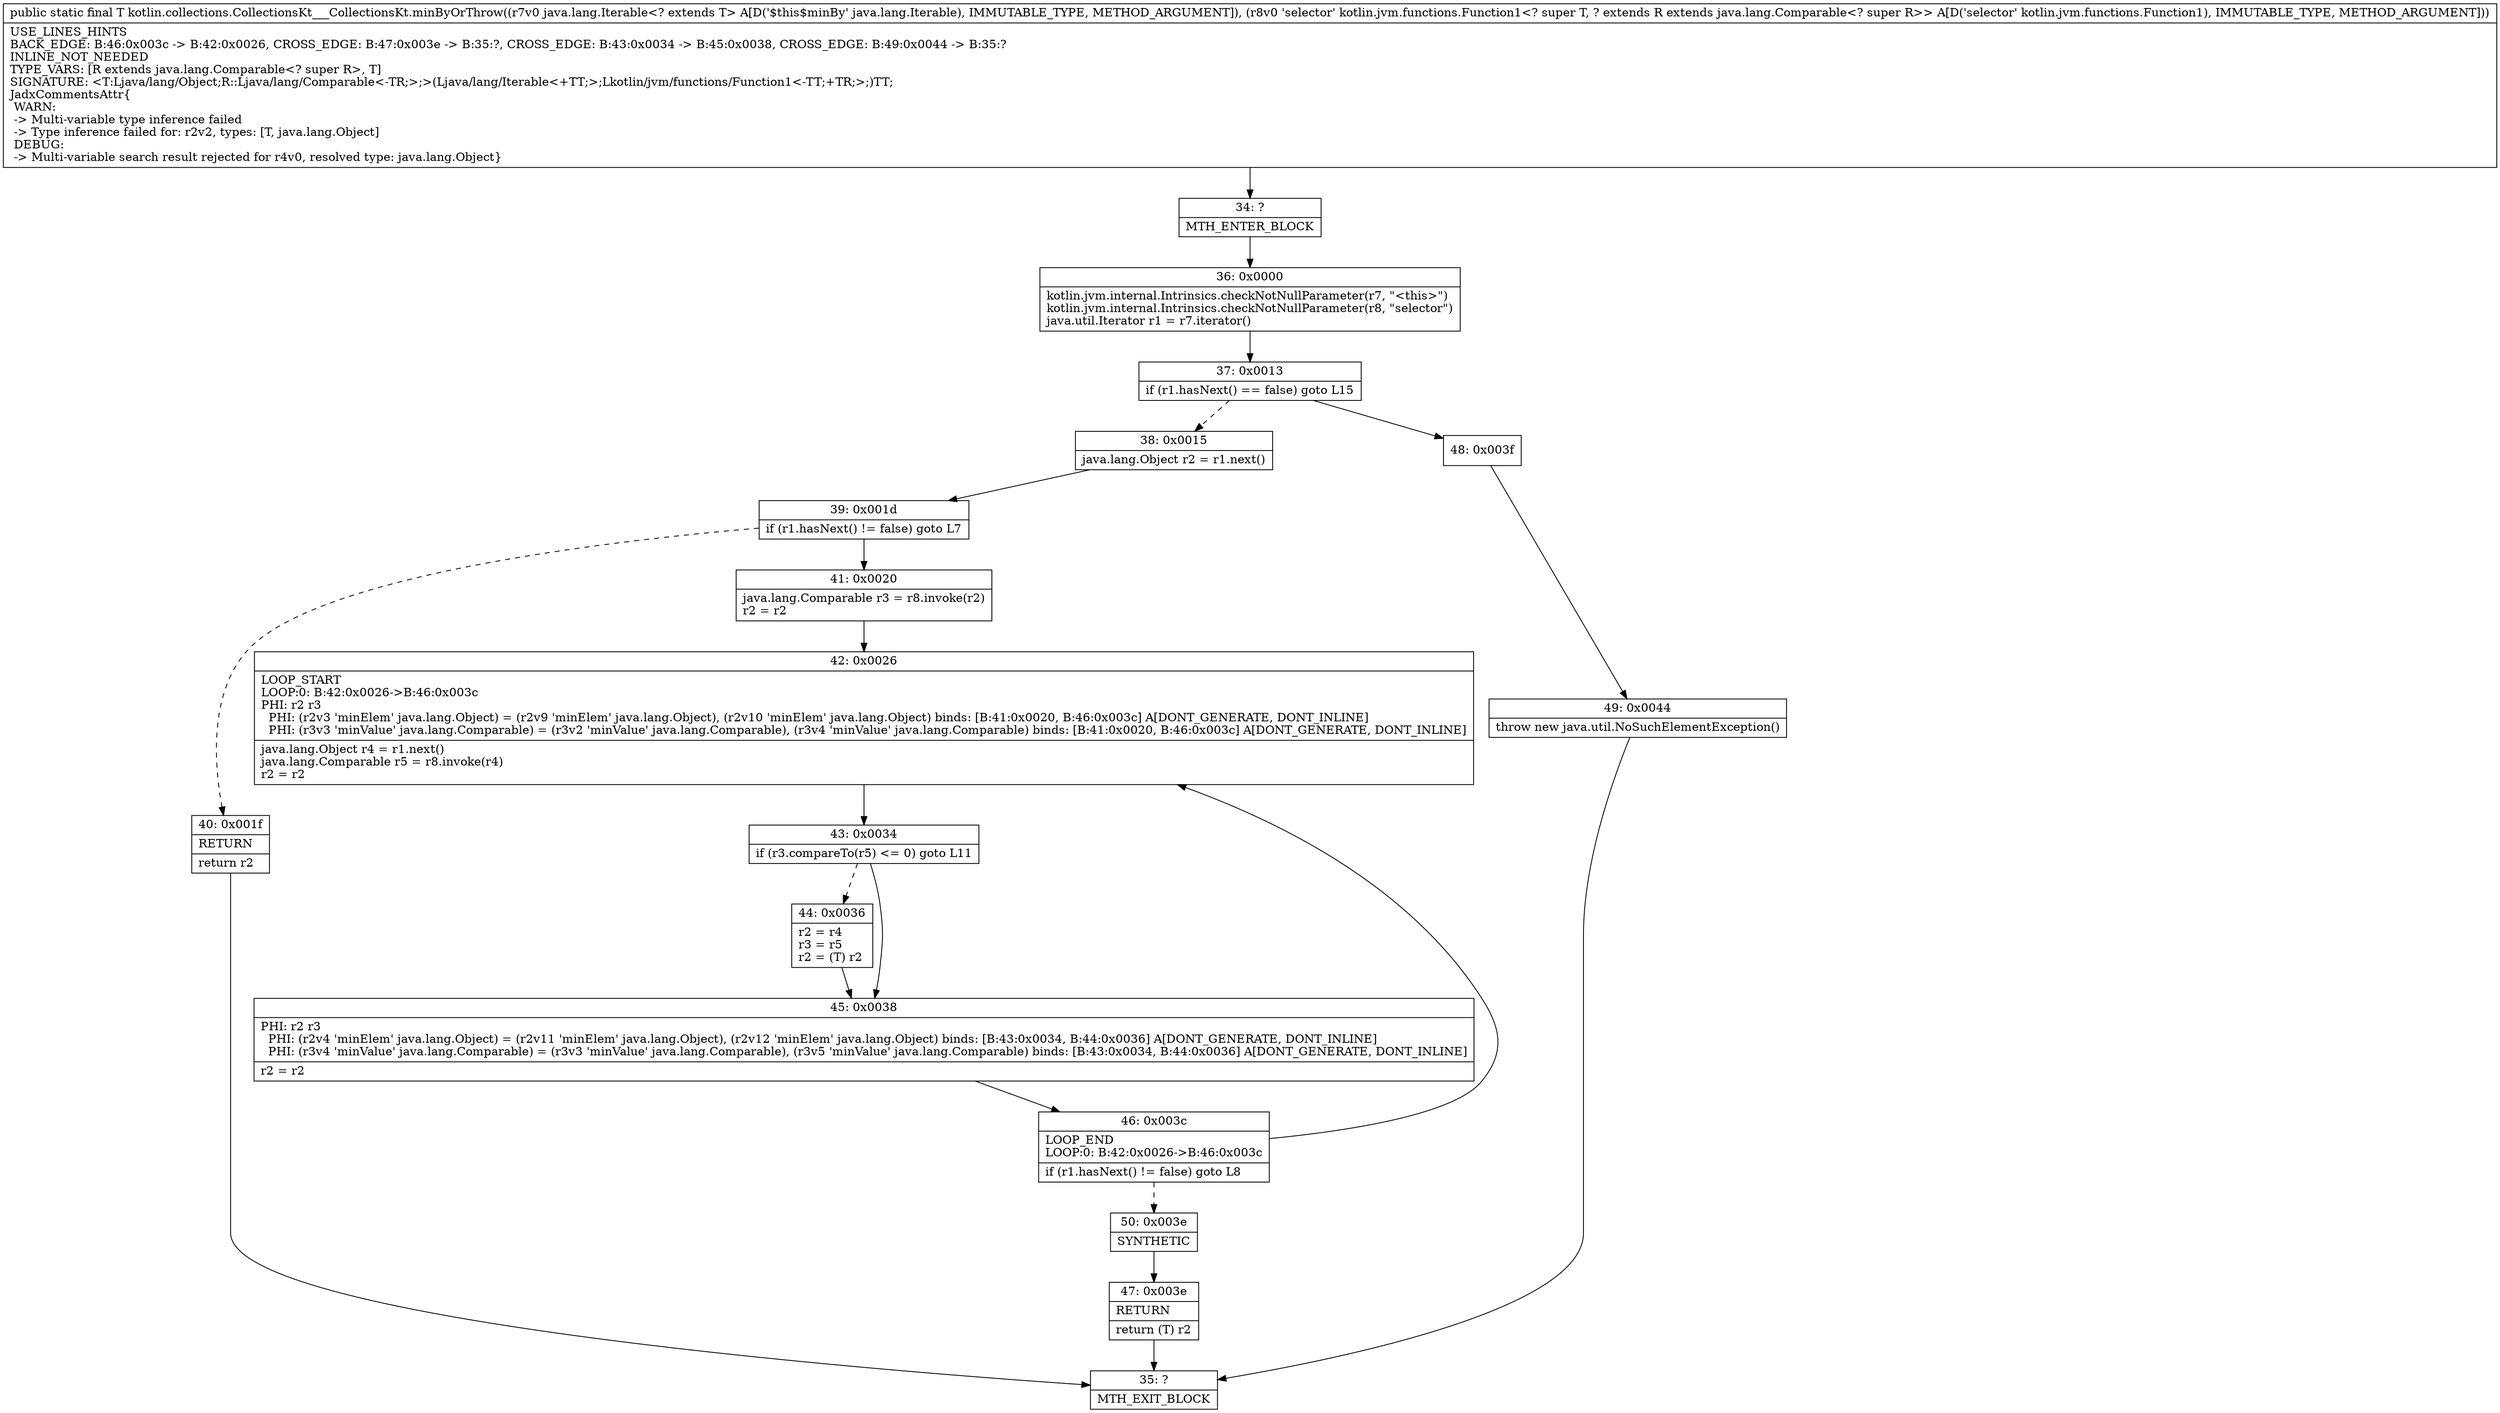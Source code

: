 digraph "CFG forkotlin.collections.CollectionsKt___CollectionsKt.minByOrThrow(Ljava\/lang\/Iterable;Lkotlin\/jvm\/functions\/Function1;)Ljava\/lang\/Object;" {
Node_34 [shape=record,label="{34\:\ ?|MTH_ENTER_BLOCK\l}"];
Node_36 [shape=record,label="{36\:\ 0x0000|kotlin.jvm.internal.Intrinsics.checkNotNullParameter(r7, \"\<this\>\")\lkotlin.jvm.internal.Intrinsics.checkNotNullParameter(r8, \"selector\")\ljava.util.Iterator r1 = r7.iterator()\l}"];
Node_37 [shape=record,label="{37\:\ 0x0013|if (r1.hasNext() == false) goto L15\l}"];
Node_38 [shape=record,label="{38\:\ 0x0015|java.lang.Object r2 = r1.next()\l}"];
Node_39 [shape=record,label="{39\:\ 0x001d|if (r1.hasNext() != false) goto L7\l}"];
Node_40 [shape=record,label="{40\:\ 0x001f|RETURN\l|return r2\l}"];
Node_35 [shape=record,label="{35\:\ ?|MTH_EXIT_BLOCK\l}"];
Node_41 [shape=record,label="{41\:\ 0x0020|java.lang.Comparable r3 = r8.invoke(r2)\lr2 = r2\l}"];
Node_42 [shape=record,label="{42\:\ 0x0026|LOOP_START\lLOOP:0: B:42:0x0026\-\>B:46:0x003c\lPHI: r2 r3 \l  PHI: (r2v3 'minElem' java.lang.Object) = (r2v9 'minElem' java.lang.Object), (r2v10 'minElem' java.lang.Object) binds: [B:41:0x0020, B:46:0x003c] A[DONT_GENERATE, DONT_INLINE]\l  PHI: (r3v3 'minValue' java.lang.Comparable) = (r3v2 'minValue' java.lang.Comparable), (r3v4 'minValue' java.lang.Comparable) binds: [B:41:0x0020, B:46:0x003c] A[DONT_GENERATE, DONT_INLINE]\l|java.lang.Object r4 = r1.next()\ljava.lang.Comparable r5 = r8.invoke(r4)\lr2 = r2\l}"];
Node_43 [shape=record,label="{43\:\ 0x0034|if (r3.compareTo(r5) \<= 0) goto L11\l}"];
Node_44 [shape=record,label="{44\:\ 0x0036|r2 = r4\lr3 = r5\lr2 = (T) r2\l}"];
Node_45 [shape=record,label="{45\:\ 0x0038|PHI: r2 r3 \l  PHI: (r2v4 'minElem' java.lang.Object) = (r2v11 'minElem' java.lang.Object), (r2v12 'minElem' java.lang.Object) binds: [B:43:0x0034, B:44:0x0036] A[DONT_GENERATE, DONT_INLINE]\l  PHI: (r3v4 'minValue' java.lang.Comparable) = (r3v3 'minValue' java.lang.Comparable), (r3v5 'minValue' java.lang.Comparable) binds: [B:43:0x0034, B:44:0x0036] A[DONT_GENERATE, DONT_INLINE]\l|r2 = r2\l}"];
Node_46 [shape=record,label="{46\:\ 0x003c|LOOP_END\lLOOP:0: B:42:0x0026\-\>B:46:0x003c\l|if (r1.hasNext() != false) goto L8\l}"];
Node_50 [shape=record,label="{50\:\ 0x003e|SYNTHETIC\l}"];
Node_47 [shape=record,label="{47\:\ 0x003e|RETURN\l|return (T) r2\l}"];
Node_48 [shape=record,label="{48\:\ 0x003f}"];
Node_49 [shape=record,label="{49\:\ 0x0044|throw new java.util.NoSuchElementException()\l}"];
MethodNode[shape=record,label="{public static final T kotlin.collections.CollectionsKt___CollectionsKt.minByOrThrow((r7v0 java.lang.Iterable\<? extends T\> A[D('$this$minBy' java.lang.Iterable), IMMUTABLE_TYPE, METHOD_ARGUMENT]), (r8v0 'selector' kotlin.jvm.functions.Function1\<? super T, ? extends R extends java.lang.Comparable\<? super R\>\> A[D('selector' kotlin.jvm.functions.Function1), IMMUTABLE_TYPE, METHOD_ARGUMENT]))  | USE_LINES_HINTS\lBACK_EDGE: B:46:0x003c \-\> B:42:0x0026, CROSS_EDGE: B:47:0x003e \-\> B:35:?, CROSS_EDGE: B:43:0x0034 \-\> B:45:0x0038, CROSS_EDGE: B:49:0x0044 \-\> B:35:?\lINLINE_NOT_NEEDED\lTYPE_VARS: [R extends java.lang.Comparable\<? super R\>, T]\lSIGNATURE: \<T:Ljava\/lang\/Object;R::Ljava\/lang\/Comparable\<\-TR;\>;\>(Ljava\/lang\/Iterable\<+TT;\>;Lkotlin\/jvm\/functions\/Function1\<\-TT;+TR;\>;)TT;\lJadxCommentsAttr\{\l WARN: \l \-\> Multi\-variable type inference failed\l \-\> Type inference failed for: r2v2, types: [T, java.lang.Object]\l DEBUG: \l \-\> Multi\-variable search result rejected for r4v0, resolved type: java.lang.Object\}\l}"];
MethodNode -> Node_34;Node_34 -> Node_36;
Node_36 -> Node_37;
Node_37 -> Node_38[style=dashed];
Node_37 -> Node_48;
Node_38 -> Node_39;
Node_39 -> Node_40[style=dashed];
Node_39 -> Node_41;
Node_40 -> Node_35;
Node_41 -> Node_42;
Node_42 -> Node_43;
Node_43 -> Node_44[style=dashed];
Node_43 -> Node_45;
Node_44 -> Node_45;
Node_45 -> Node_46;
Node_46 -> Node_42;
Node_46 -> Node_50[style=dashed];
Node_50 -> Node_47;
Node_47 -> Node_35;
Node_48 -> Node_49;
Node_49 -> Node_35;
}

